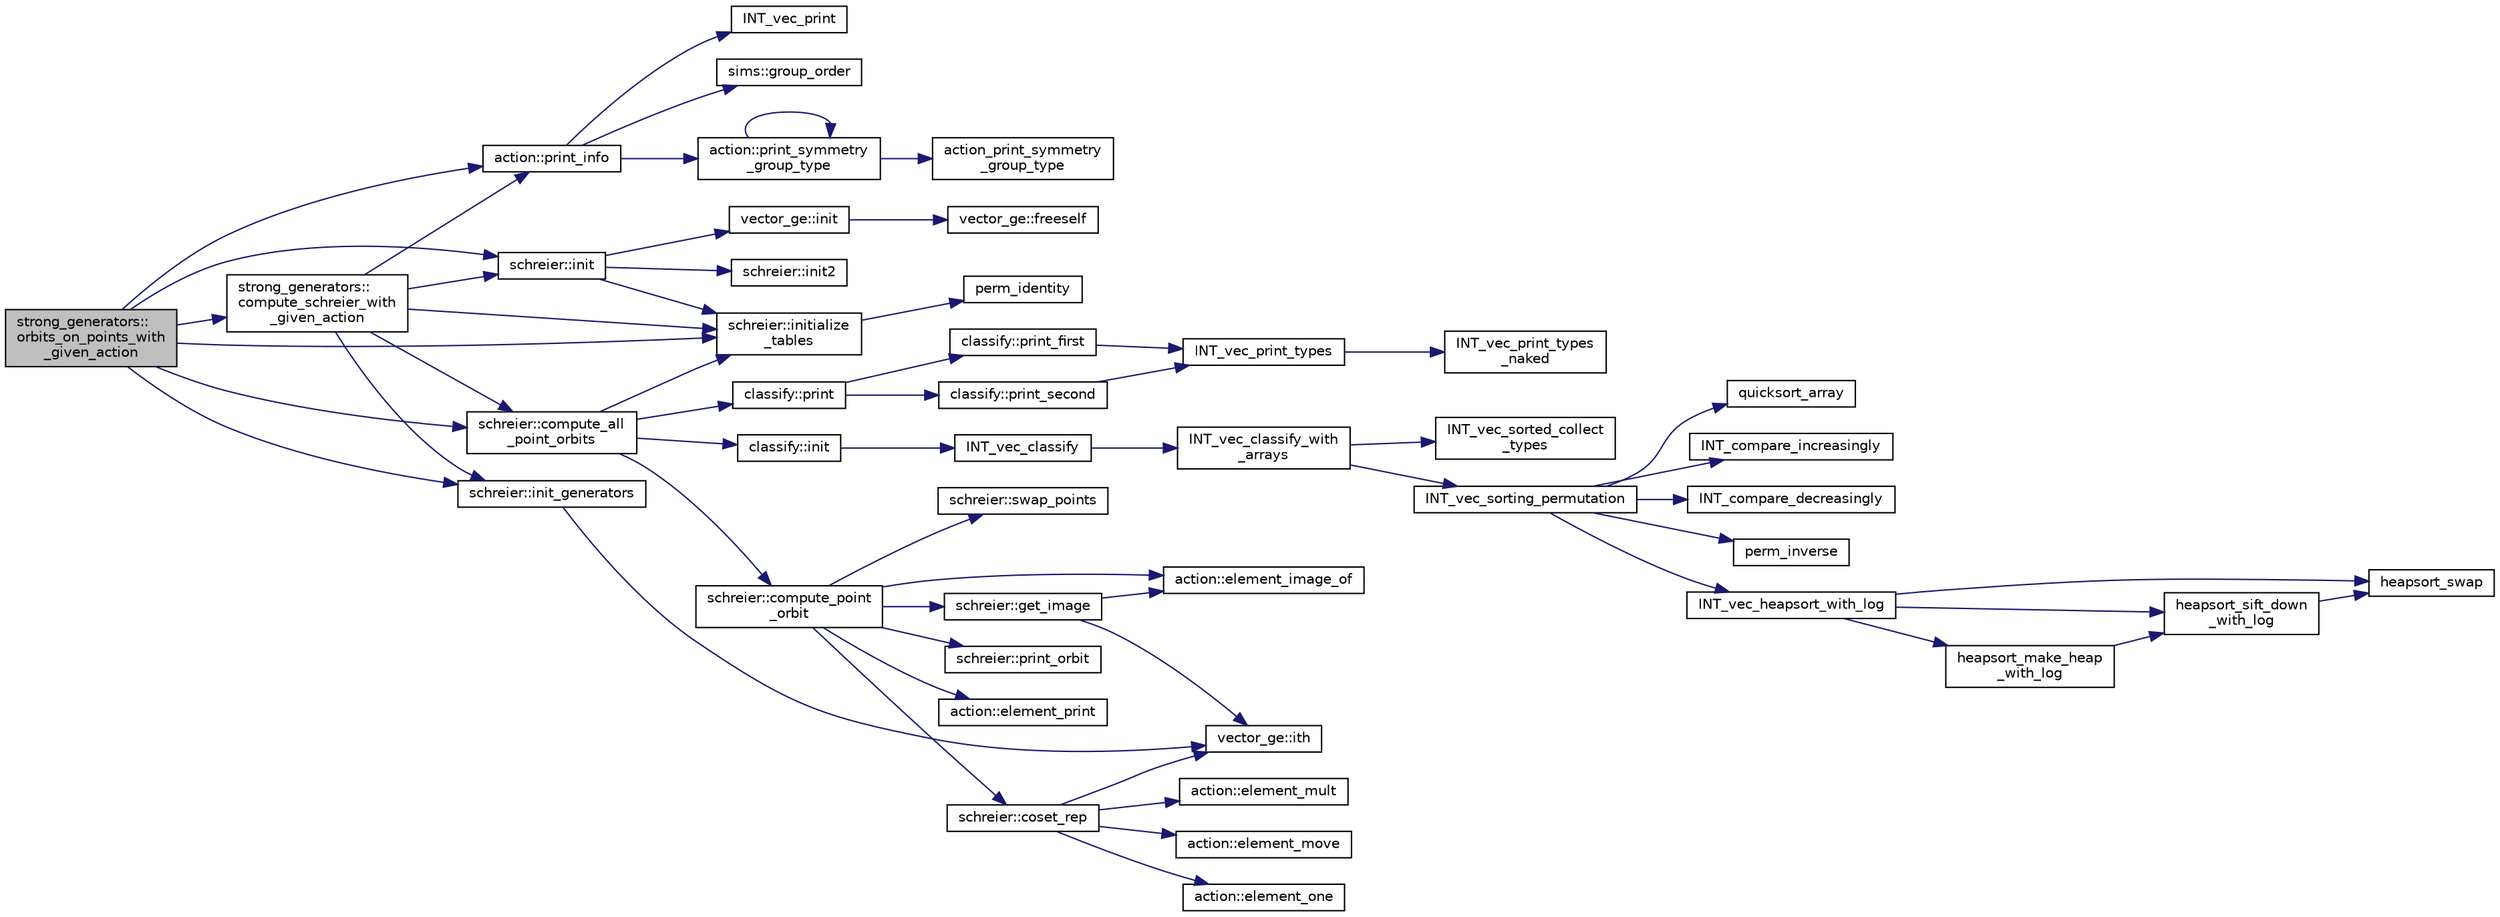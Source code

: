 digraph "strong_generators::orbits_on_points_with_given_action"
{
  edge [fontname="Helvetica",fontsize="10",labelfontname="Helvetica",labelfontsize="10"];
  node [fontname="Helvetica",fontsize="10",shape=record];
  rankdir="LR";
  Node4231 [label="strong_generators::\lorbits_on_points_with\l_given_action",height=0.2,width=0.4,color="black", fillcolor="grey75", style="filled", fontcolor="black"];
  Node4231 -> Node4232 [color="midnightblue",fontsize="10",style="solid",fontname="Helvetica"];
  Node4232 [label="action::print_info",height=0.2,width=0.4,color="black", fillcolor="white", style="filled",URL="$d2/d86/classaction.html#a6f89e493e5c5a32e5c3b8963d438ce86"];
  Node4232 -> Node4233 [color="midnightblue",fontsize="10",style="solid",fontname="Helvetica"];
  Node4233 [label="action::print_symmetry\l_group_type",height=0.2,width=0.4,color="black", fillcolor="white", style="filled",URL="$d2/d86/classaction.html#aed811766c7e64fe2c853df8b0b67aa6e"];
  Node4233 -> Node4234 [color="midnightblue",fontsize="10",style="solid",fontname="Helvetica"];
  Node4234 [label="action_print_symmetry\l_group_type",height=0.2,width=0.4,color="black", fillcolor="white", style="filled",URL="$d5/d90/action__global_8_c.html#a03666b9440c4962148eba7905b9f843c"];
  Node4233 -> Node4233 [color="midnightblue",fontsize="10",style="solid",fontname="Helvetica"];
  Node4232 -> Node4235 [color="midnightblue",fontsize="10",style="solid",fontname="Helvetica"];
  Node4235 [label="INT_vec_print",height=0.2,width=0.4,color="black", fillcolor="white", style="filled",URL="$df/dbf/sajeeb_8_c.html#a79a5901af0b47dd0d694109543c027fe"];
  Node4232 -> Node4236 [color="midnightblue",fontsize="10",style="solid",fontname="Helvetica"];
  Node4236 [label="sims::group_order",height=0.2,width=0.4,color="black", fillcolor="white", style="filled",URL="$d9/df3/classsims.html#aa442445175656570fa35febbe790efad"];
  Node4231 -> Node4237 [color="midnightblue",fontsize="10",style="solid",fontname="Helvetica"];
  Node4237 [label="strong_generators::\lcompute_schreier_with\l_given_action",height=0.2,width=0.4,color="black", fillcolor="white", style="filled",URL="$dc/d09/classstrong__generators.html#a4124e0060db9e45c8f698c9fab00d946"];
  Node4237 -> Node4232 [color="midnightblue",fontsize="10",style="solid",fontname="Helvetica"];
  Node4237 -> Node4238 [color="midnightblue",fontsize="10",style="solid",fontname="Helvetica"];
  Node4238 [label="schreier::init",height=0.2,width=0.4,color="black", fillcolor="white", style="filled",URL="$d3/dd6/classschreier.html#a7443bebde2aa08acae16c0ff29c9abcf"];
  Node4238 -> Node4239 [color="midnightblue",fontsize="10",style="solid",fontname="Helvetica"];
  Node4239 [label="vector_ge::init",height=0.2,width=0.4,color="black", fillcolor="white", style="filled",URL="$d4/d6e/classvector__ge.html#afe1d6befd1f1501e6be34afbaa9d30a8"];
  Node4239 -> Node4240 [color="midnightblue",fontsize="10",style="solid",fontname="Helvetica"];
  Node4240 [label="vector_ge::freeself",height=0.2,width=0.4,color="black", fillcolor="white", style="filled",URL="$d4/d6e/classvector__ge.html#aa002e4b715cc73a9b8b367d29700b452"];
  Node4238 -> Node4241 [color="midnightblue",fontsize="10",style="solid",fontname="Helvetica"];
  Node4241 [label="schreier::initialize\l_tables",height=0.2,width=0.4,color="black", fillcolor="white", style="filled",URL="$d3/dd6/classschreier.html#acccc16670f88b14ddc69856cd5c0b36d"];
  Node4241 -> Node4242 [color="midnightblue",fontsize="10",style="solid",fontname="Helvetica"];
  Node4242 [label="perm_identity",height=0.2,width=0.4,color="black", fillcolor="white", style="filled",URL="$d2/d7c/combinatorics_8_c.html#aebc54d3f9c31f253ae53e3eb3b386208"];
  Node4238 -> Node4243 [color="midnightblue",fontsize="10",style="solid",fontname="Helvetica"];
  Node4243 [label="schreier::init2",height=0.2,width=0.4,color="black", fillcolor="white", style="filled",URL="$d3/dd6/classschreier.html#aef6a65e2f39bd9e14c61139c4f97f4c3"];
  Node4237 -> Node4241 [color="midnightblue",fontsize="10",style="solid",fontname="Helvetica"];
  Node4237 -> Node4244 [color="midnightblue",fontsize="10",style="solid",fontname="Helvetica"];
  Node4244 [label="schreier::init_generators",height=0.2,width=0.4,color="black", fillcolor="white", style="filled",URL="$d3/dd6/classschreier.html#a04fd581636085a7414e1b5d1004e44e0"];
  Node4244 -> Node4245 [color="midnightblue",fontsize="10",style="solid",fontname="Helvetica"];
  Node4245 [label="vector_ge::ith",height=0.2,width=0.4,color="black", fillcolor="white", style="filled",URL="$d4/d6e/classvector__ge.html#a1ff002e8b746a9beb119d57dcd4a15ff"];
  Node4237 -> Node4246 [color="midnightblue",fontsize="10",style="solid",fontname="Helvetica"];
  Node4246 [label="schreier::compute_all\l_point_orbits",height=0.2,width=0.4,color="black", fillcolor="white", style="filled",URL="$d3/dd6/classschreier.html#a1deec048f51f380bc3476d4cd4d95e94"];
  Node4246 -> Node4241 [color="midnightblue",fontsize="10",style="solid",fontname="Helvetica"];
  Node4246 -> Node4247 [color="midnightblue",fontsize="10",style="solid",fontname="Helvetica"];
  Node4247 [label="schreier::compute_point\l_orbit",height=0.2,width=0.4,color="black", fillcolor="white", style="filled",URL="$d3/dd6/classschreier.html#a429138e463c8c25dddd8557340ed9edd"];
  Node4247 -> Node4248 [color="midnightblue",fontsize="10",style="solid",fontname="Helvetica"];
  Node4248 [label="schreier::swap_points",height=0.2,width=0.4,color="black", fillcolor="white", style="filled",URL="$d3/dd6/classschreier.html#a2ffcc9098873cfbd14eca34ab4827db7"];
  Node4247 -> Node4249 [color="midnightblue",fontsize="10",style="solid",fontname="Helvetica"];
  Node4249 [label="schreier::get_image",height=0.2,width=0.4,color="black", fillcolor="white", style="filled",URL="$d3/dd6/classschreier.html#a1fd2d08cb31c9e4357e124554ca2773f"];
  Node4249 -> Node4250 [color="midnightblue",fontsize="10",style="solid",fontname="Helvetica"];
  Node4250 [label="action::element_image_of",height=0.2,width=0.4,color="black", fillcolor="white", style="filled",URL="$d2/d86/classaction.html#ae09559d4537a048fc860f8a74a31393d"];
  Node4249 -> Node4245 [color="midnightblue",fontsize="10",style="solid",fontname="Helvetica"];
  Node4247 -> Node4251 [color="midnightblue",fontsize="10",style="solid",fontname="Helvetica"];
  Node4251 [label="schreier::print_orbit",height=0.2,width=0.4,color="black", fillcolor="white", style="filled",URL="$d3/dd6/classschreier.html#ac30bbfe09706ff8ccaf27c2cf8074594"];
  Node4247 -> Node4252 [color="midnightblue",fontsize="10",style="solid",fontname="Helvetica"];
  Node4252 [label="schreier::coset_rep",height=0.2,width=0.4,color="black", fillcolor="white", style="filled",URL="$d3/dd6/classschreier.html#a7889b8702372092df4fd05150ee8fdda"];
  Node4252 -> Node4245 [color="midnightblue",fontsize="10",style="solid",fontname="Helvetica"];
  Node4252 -> Node4253 [color="midnightblue",fontsize="10",style="solid",fontname="Helvetica"];
  Node4253 [label="action::element_mult",height=0.2,width=0.4,color="black", fillcolor="white", style="filled",URL="$d2/d86/classaction.html#ae9e36b2cae1f0f7bd7144097fa9a34b3"];
  Node4252 -> Node4254 [color="midnightblue",fontsize="10",style="solid",fontname="Helvetica"];
  Node4254 [label="action::element_move",height=0.2,width=0.4,color="black", fillcolor="white", style="filled",URL="$d2/d86/classaction.html#a550947491bbb534d3d7951f50198a874"];
  Node4252 -> Node4255 [color="midnightblue",fontsize="10",style="solid",fontname="Helvetica"];
  Node4255 [label="action::element_one",height=0.2,width=0.4,color="black", fillcolor="white", style="filled",URL="$d2/d86/classaction.html#a780a105daf04d6d1fe7e2f63b3c88e3b"];
  Node4247 -> Node4256 [color="midnightblue",fontsize="10",style="solid",fontname="Helvetica"];
  Node4256 [label="action::element_print",height=0.2,width=0.4,color="black", fillcolor="white", style="filled",URL="$d2/d86/classaction.html#ae38c3ef3c1125213733d63c6fc3c40cd"];
  Node4247 -> Node4250 [color="midnightblue",fontsize="10",style="solid",fontname="Helvetica"];
  Node4246 -> Node4257 [color="midnightblue",fontsize="10",style="solid",fontname="Helvetica"];
  Node4257 [label="classify::init",height=0.2,width=0.4,color="black", fillcolor="white", style="filled",URL="$d9/d43/classclassify.html#afc24c64267d646d1f83ea39a7c66bde3"];
  Node4257 -> Node4258 [color="midnightblue",fontsize="10",style="solid",fontname="Helvetica"];
  Node4258 [label="INT_vec_classify",height=0.2,width=0.4,color="black", fillcolor="white", style="filled",URL="$d5/de2/foundations_2data__structures_2data__structures_8h.html#ad4176bee048e4f036f8b9d6dd986e0f9"];
  Node4258 -> Node4259 [color="midnightblue",fontsize="10",style="solid",fontname="Helvetica"];
  Node4259 [label="INT_vec_classify_with\l_arrays",height=0.2,width=0.4,color="black", fillcolor="white", style="filled",URL="$d4/dd7/sorting_8_c.html#a1b3700c1d369b8a37593a1c2f31cc9d7"];
  Node4259 -> Node4260 [color="midnightblue",fontsize="10",style="solid",fontname="Helvetica"];
  Node4260 [label="INT_vec_sorting_permutation",height=0.2,width=0.4,color="black", fillcolor="white", style="filled",URL="$d4/dd7/sorting_8_c.html#a10768733e01e8c9ded3c886e6ddb671e"];
  Node4260 -> Node4261 [color="midnightblue",fontsize="10",style="solid",fontname="Helvetica"];
  Node4261 [label="quicksort_array",height=0.2,width=0.4,color="black", fillcolor="white", style="filled",URL="$d4/dd7/sorting_8_c.html#a660db9b0f6bc8a01353f32f3e02638f6"];
  Node4260 -> Node4262 [color="midnightblue",fontsize="10",style="solid",fontname="Helvetica"];
  Node4262 [label="INT_compare_increasingly",height=0.2,width=0.4,color="black", fillcolor="white", style="filled",URL="$d4/dd7/sorting_8_c.html#a53c48a8669e34ab2171690080d493f31"];
  Node4260 -> Node4263 [color="midnightblue",fontsize="10",style="solid",fontname="Helvetica"];
  Node4263 [label="INT_compare_decreasingly",height=0.2,width=0.4,color="black", fillcolor="white", style="filled",URL="$d4/dd7/sorting_8_c.html#a41cf7fa2b53a8f12d60971a71ba96a66"];
  Node4260 -> Node4264 [color="midnightblue",fontsize="10",style="solid",fontname="Helvetica"];
  Node4264 [label="perm_inverse",height=0.2,width=0.4,color="black", fillcolor="white", style="filled",URL="$d2/d7c/combinatorics_8_c.html#ab7f02d1e2e257e1118eae354ab16d447"];
  Node4260 -> Node4265 [color="midnightblue",fontsize="10",style="solid",fontname="Helvetica"];
  Node4265 [label="INT_vec_heapsort_with_log",height=0.2,width=0.4,color="black", fillcolor="white", style="filled",URL="$d4/dd7/sorting_8_c.html#a9d838c341cd204ed79499960a8ed393d"];
  Node4265 -> Node4266 [color="midnightblue",fontsize="10",style="solid",fontname="Helvetica"];
  Node4266 [label="heapsort_make_heap\l_with_log",height=0.2,width=0.4,color="black", fillcolor="white", style="filled",URL="$d4/dd7/sorting_8_c.html#a100d0747647500480fe5dc76ff98cee5"];
  Node4266 -> Node4267 [color="midnightblue",fontsize="10",style="solid",fontname="Helvetica"];
  Node4267 [label="heapsort_sift_down\l_with_log",height=0.2,width=0.4,color="black", fillcolor="white", style="filled",URL="$d4/dd7/sorting_8_c.html#ac7af225fae479a93d6957f79734ba2a6"];
  Node4267 -> Node4268 [color="midnightblue",fontsize="10",style="solid",fontname="Helvetica"];
  Node4268 [label="heapsort_swap",height=0.2,width=0.4,color="black", fillcolor="white", style="filled",URL="$d4/dd7/sorting_8_c.html#a8f048362e6065297b19b6975bcbbfcc6"];
  Node4265 -> Node4268 [color="midnightblue",fontsize="10",style="solid",fontname="Helvetica"];
  Node4265 -> Node4267 [color="midnightblue",fontsize="10",style="solid",fontname="Helvetica"];
  Node4259 -> Node4269 [color="midnightblue",fontsize="10",style="solid",fontname="Helvetica"];
  Node4269 [label="INT_vec_sorted_collect\l_types",height=0.2,width=0.4,color="black", fillcolor="white", style="filled",URL="$d4/dd7/sorting_8_c.html#ad0b54ef8fcaf7cce5577c97d1edbf1f5"];
  Node4246 -> Node4270 [color="midnightblue",fontsize="10",style="solid",fontname="Helvetica"];
  Node4270 [label="classify::print",height=0.2,width=0.4,color="black", fillcolor="white", style="filled",URL="$d9/d43/classclassify.html#a56d1941250d46f68a41566aac4331bc1"];
  Node4270 -> Node4271 [color="midnightblue",fontsize="10",style="solid",fontname="Helvetica"];
  Node4271 [label="classify::print_second",height=0.2,width=0.4,color="black", fillcolor="white", style="filled",URL="$d9/d43/classclassify.html#aec34d8d2847195bb8439d726211fee00"];
  Node4271 -> Node4272 [color="midnightblue",fontsize="10",style="solid",fontname="Helvetica"];
  Node4272 [label="INT_vec_print_types",height=0.2,width=0.4,color="black", fillcolor="white", style="filled",URL="$d5/de2/foundations_2data__structures_2data__structures_8h.html#a6221e1e733ab938c9bd30f5f829efa6b"];
  Node4272 -> Node4273 [color="midnightblue",fontsize="10",style="solid",fontname="Helvetica"];
  Node4273 [label="INT_vec_print_types\l_naked",height=0.2,width=0.4,color="black", fillcolor="white", style="filled",URL="$d4/dd7/sorting_8_c.html#a912803fbc27f21eb925239bd9e2646c5"];
  Node4270 -> Node4274 [color="midnightblue",fontsize="10",style="solid",fontname="Helvetica"];
  Node4274 [label="classify::print_first",height=0.2,width=0.4,color="black", fillcolor="white", style="filled",URL="$d9/d43/classclassify.html#aaedd26ac3ddbd0099743eb4b47a8949e"];
  Node4274 -> Node4272 [color="midnightblue",fontsize="10",style="solid",fontname="Helvetica"];
  Node4231 -> Node4238 [color="midnightblue",fontsize="10",style="solid",fontname="Helvetica"];
  Node4231 -> Node4241 [color="midnightblue",fontsize="10",style="solid",fontname="Helvetica"];
  Node4231 -> Node4244 [color="midnightblue",fontsize="10",style="solid",fontname="Helvetica"];
  Node4231 -> Node4246 [color="midnightblue",fontsize="10",style="solid",fontname="Helvetica"];
}
